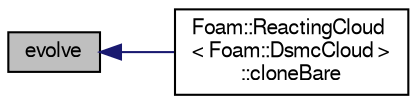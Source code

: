 digraph "evolve"
{
  bgcolor="transparent";
  edge [fontname="FreeSans",fontsize="10",labelfontname="FreeSans",labelfontsize="10"];
  node [fontname="FreeSans",fontsize="10",shape=record];
  rankdir="LR";
  Node80 [label="evolve",height=0.2,width=0.4,color="black", fillcolor="grey75", style="filled", fontcolor="black"];
  Node80 -> Node81 [dir="back",color="midnightblue",fontsize="10",style="solid",fontname="FreeSans"];
  Node81 [label="Foam::ReactingCloud\l\< Foam::DsmcCloud \>\l::cloneBare",height=0.2,width=0.4,color="black",URL="$a23814.html#a519c85b79b984c70934c244a934588ca",tooltip="Construct and return bare clone based on (this) with new name. "];
}
